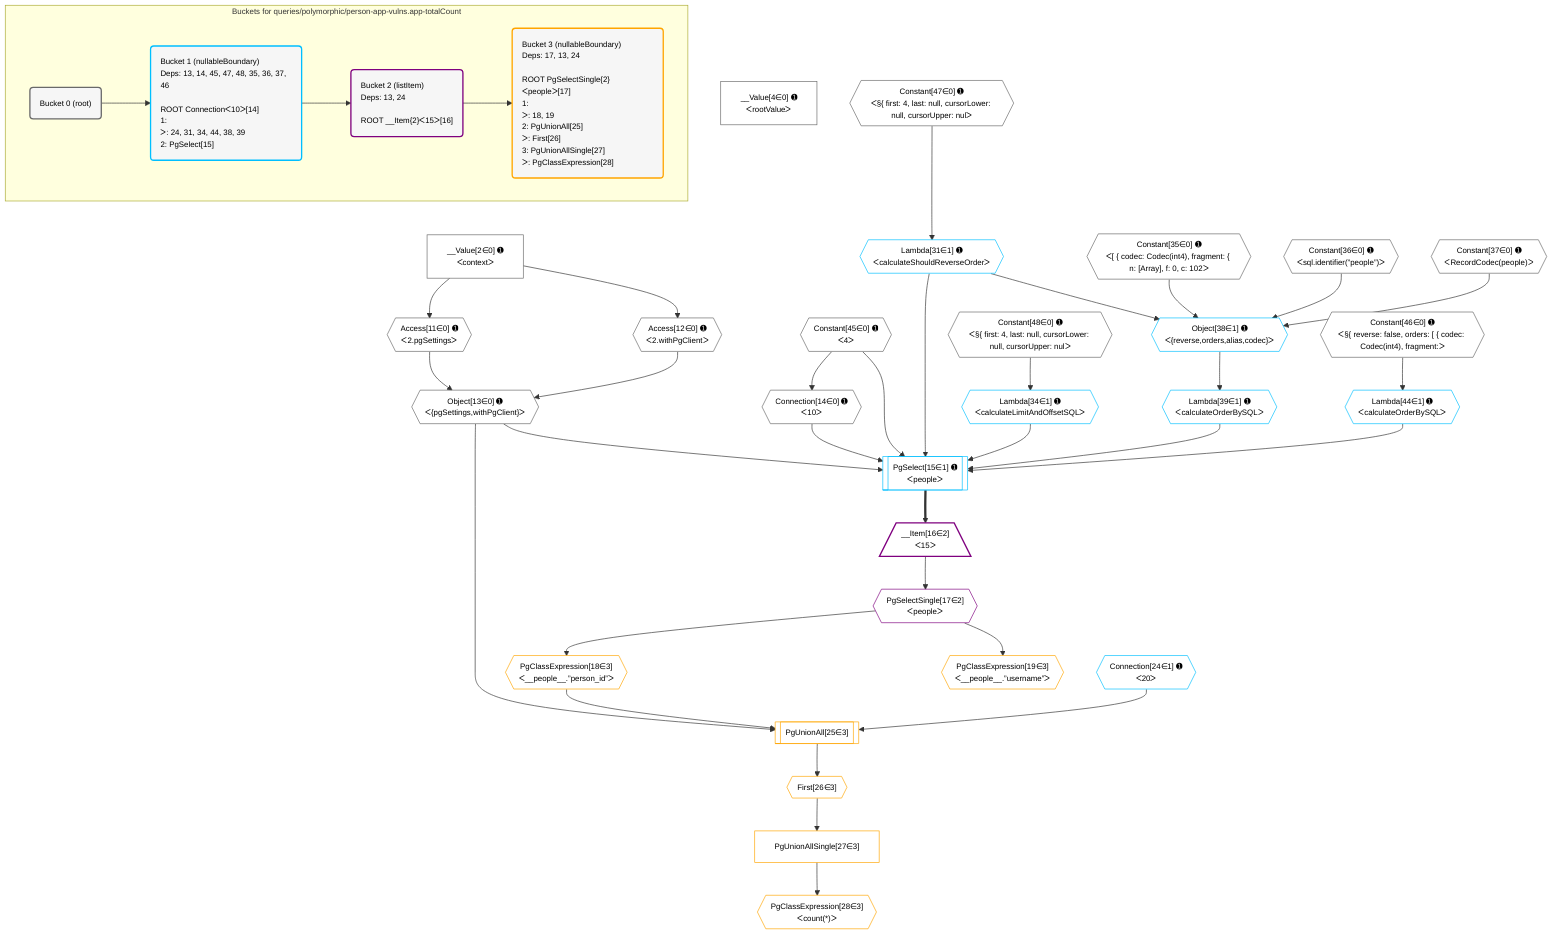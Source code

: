 %%{init: {'themeVariables': { 'fontSize': '12px'}}}%%
graph TD
    classDef path fill:#eee,stroke:#000,color:#000
    classDef plan fill:#fff,stroke-width:1px,color:#000
    classDef itemplan fill:#fff,stroke-width:2px,color:#000
    classDef unbatchedplan fill:#dff,stroke-width:1px,color:#000
    classDef sideeffectplan fill:#fcc,stroke-width:2px,color:#000
    classDef bucket fill:#f6f6f6,color:#000,stroke-width:2px,text-align:left


    %% plan dependencies
    Object13{{"Object[13∈0] ➊<br />ᐸ{pgSettings,withPgClient}ᐳ"}}:::plan
    Access11{{"Access[11∈0] ➊<br />ᐸ2.pgSettingsᐳ"}}:::plan
    Access12{{"Access[12∈0] ➊<br />ᐸ2.withPgClientᐳ"}}:::plan
    Access11 & Access12 --> Object13
    __Value2["__Value[2∈0] ➊<br />ᐸcontextᐳ"]:::plan
    __Value2 --> Access11
    __Value2 --> Access12
    Connection14{{"Connection[14∈0] ➊<br />ᐸ10ᐳ"}}:::plan
    Constant45{{"Constant[45∈0] ➊<br />ᐸ4ᐳ"}}:::plan
    Constant45 --> Connection14
    __Value4["__Value[4∈0] ➊<br />ᐸrootValueᐳ"]:::plan
    Constant35{{"Constant[35∈0] ➊<br />ᐸ[ { codec: Codec(int4), fragment: { n: [Array], f: 0, c: 102ᐳ"}}:::plan
    Constant36{{"Constant[36∈0] ➊<br />ᐸsql.identifier(”people”)ᐳ"}}:::plan
    Constant37{{"Constant[37∈0] ➊<br />ᐸRecordCodec(people)ᐳ"}}:::plan
    Constant46{{"Constant[46∈0] ➊<br />ᐸ§{ reverse: false, orders: [ { codec: Codec(int4), fragment:ᐳ"}}:::plan
    Constant47{{"Constant[47∈0] ➊<br />ᐸ§{ first: 4, last: null, cursorLower: null, cursorUpper: nulᐳ"}}:::plan
    Constant48{{"Constant[48∈0] ➊<br />ᐸ§{ first: 4, last: null, cursorLower: null, cursorUpper: nulᐳ"}}:::plan
    PgSelect15[["PgSelect[15∈1] ➊<br />ᐸpeopleᐳ"]]:::plan
    Lambda31{{"Lambda[31∈1] ➊<br />ᐸcalculateShouldReverseOrderᐳ"}}:::plan
    Lambda34{{"Lambda[34∈1] ➊<br />ᐸcalculateLimitAndOffsetSQLᐳ"}}:::plan
    Lambda39{{"Lambda[39∈1] ➊<br />ᐸcalculateOrderBySQLᐳ"}}:::plan
    Lambda44{{"Lambda[44∈1] ➊<br />ᐸcalculateOrderBySQLᐳ"}}:::plan
    Object13 & Connection14 & Constant45 & Lambda31 & Lambda34 & Lambda39 & Lambda44 --> PgSelect15
    Object38{{"Object[38∈1] ➊<br />ᐸ{reverse,orders,alias,codec}ᐳ"}}:::plan
    Lambda31 & Constant35 & Constant36 & Constant37 --> Object38
    Constant47 --> Lambda31
    Constant48 --> Lambda34
    Object38 --> Lambda39
    Constant46 --> Lambda44
    Connection24{{"Connection[24∈1] ➊<br />ᐸ20ᐳ"}}:::plan
    __Item16[/"__Item[16∈2]<br />ᐸ15ᐳ"\]:::itemplan
    PgSelect15 ==> __Item16
    PgSelectSingle17{{"PgSelectSingle[17∈2]<br />ᐸpeopleᐳ"}}:::plan
    __Item16 --> PgSelectSingle17
    PgUnionAll25[["PgUnionAll[25∈3]"]]:::plan
    PgClassExpression18{{"PgClassExpression[18∈3]<br />ᐸ__people__.”person_id”ᐳ"}}:::plan
    Object13 & PgClassExpression18 & Connection24 --> PgUnionAll25
    PgSelectSingle17 --> PgClassExpression18
    PgClassExpression19{{"PgClassExpression[19∈3]<br />ᐸ__people__.”username”ᐳ"}}:::plan
    PgSelectSingle17 --> PgClassExpression19
    First26{{"First[26∈3]"}}:::plan
    PgUnionAll25 --> First26
    PgUnionAllSingle27["PgUnionAllSingle[27∈3]"]:::plan
    First26 --> PgUnionAllSingle27
    PgClassExpression28{{"PgClassExpression[28∈3]<br />ᐸcount(*)ᐳ"}}:::plan
    PgUnionAllSingle27 --> PgClassExpression28

    %% define steps

    subgraph "Buckets for queries/polymorphic/person-app-vulns.app-totalCount"
    Bucket0("Bucket 0 (root)"):::bucket
    classDef bucket0 stroke:#696969
    class Bucket0,__Value2,__Value4,Access11,Access12,Object13,Connection14,Constant35,Constant36,Constant37,Constant45,Constant46,Constant47,Constant48 bucket0
    Bucket1("Bucket 1 (nullableBoundary)<br />Deps: 13, 14, 45, 47, 48, 35, 36, 37, 46<br /><br />ROOT Connectionᐸ10ᐳ[14]<br />1: <br />ᐳ: 24, 31, 34, 44, 38, 39<br />2: PgSelect[15]"):::bucket
    classDef bucket1 stroke:#00bfff
    class Bucket1,PgSelect15,Connection24,Lambda31,Lambda34,Object38,Lambda39,Lambda44 bucket1
    Bucket2("Bucket 2 (listItem)<br />Deps: 13, 24<br /><br />ROOT __Item{2}ᐸ15ᐳ[16]"):::bucket
    classDef bucket2 stroke:#7f007f
    class Bucket2,__Item16,PgSelectSingle17 bucket2
    Bucket3("Bucket 3 (nullableBoundary)<br />Deps: 17, 13, 24<br /><br />ROOT PgSelectSingle{2}ᐸpeopleᐳ[17]<br />1: <br />ᐳ: 18, 19<br />2: PgUnionAll[25]<br />ᐳ: First[26]<br />3: PgUnionAllSingle[27]<br />ᐳ: PgClassExpression[28]"):::bucket
    classDef bucket3 stroke:#ffa500
    class Bucket3,PgClassExpression18,PgClassExpression19,PgUnionAll25,First26,PgUnionAllSingle27,PgClassExpression28 bucket3
    Bucket0 --> Bucket1
    Bucket1 --> Bucket2
    Bucket2 --> Bucket3
    end